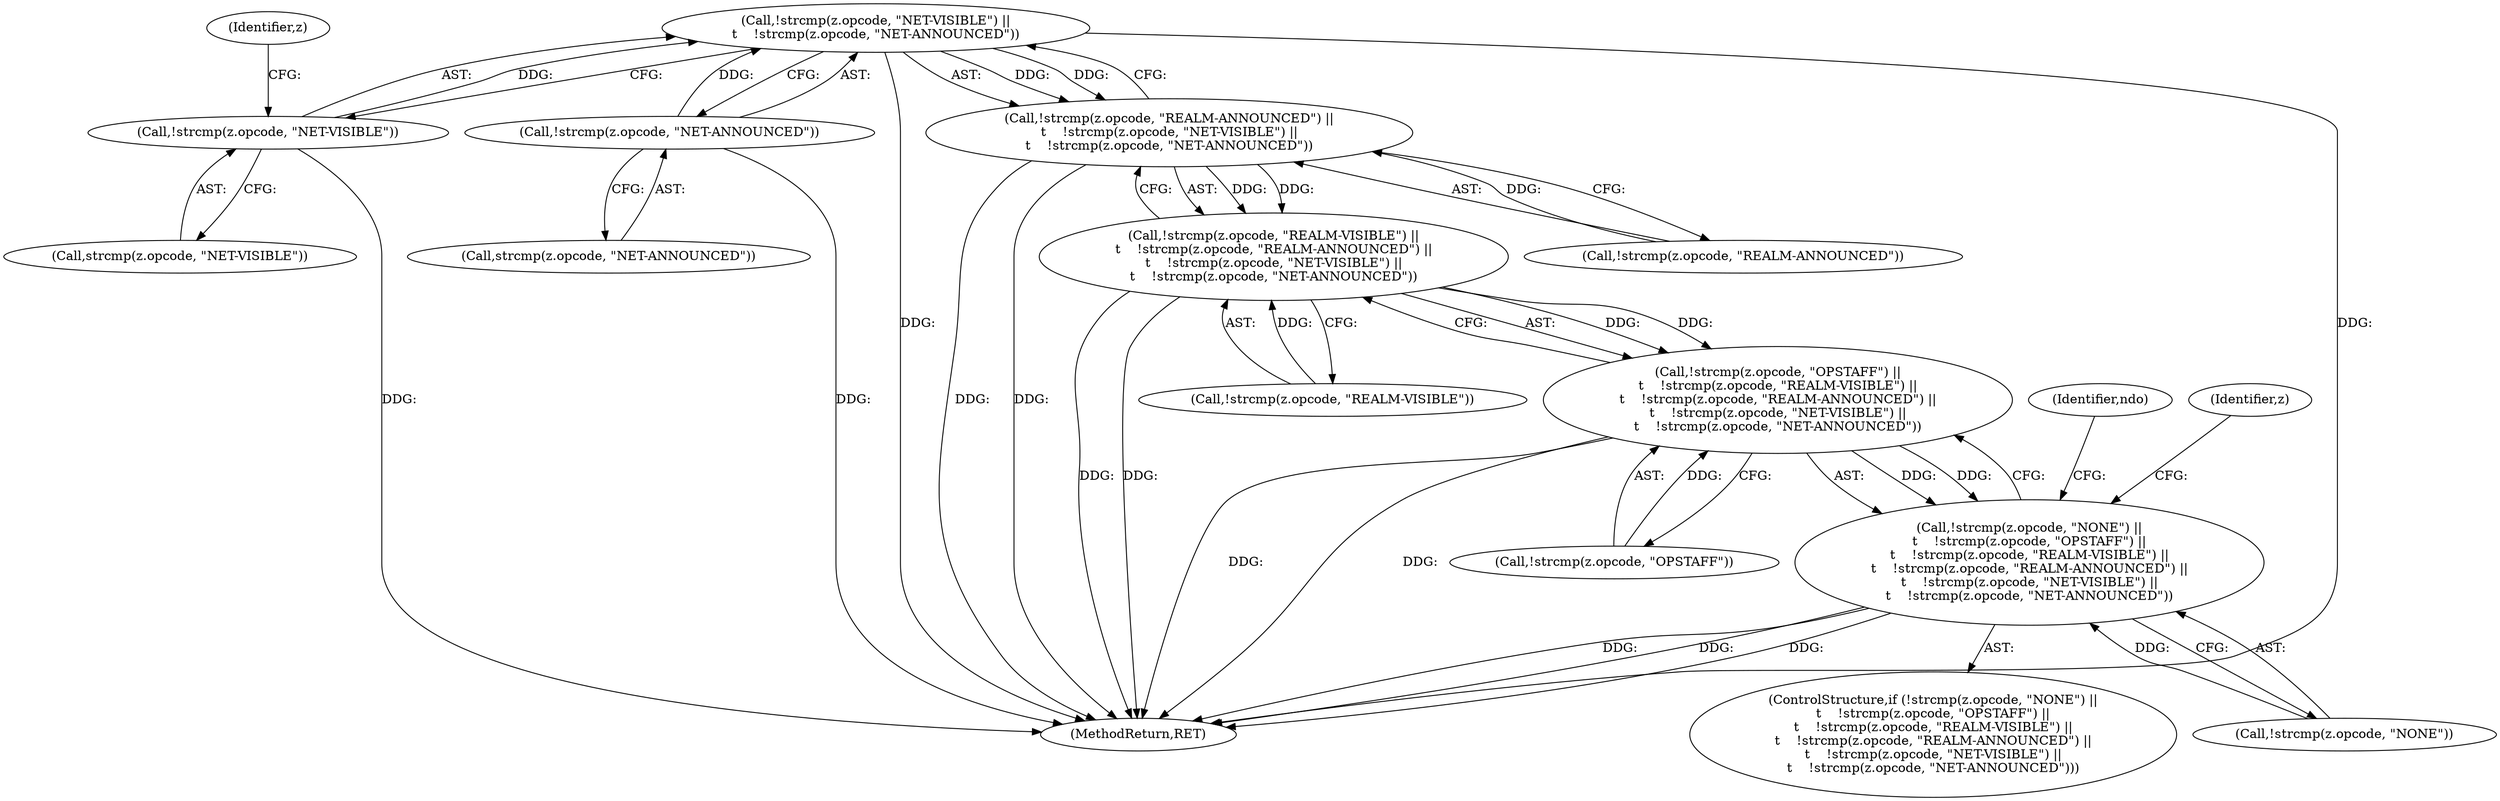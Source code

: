 digraph "0_tcpdump_d17507ffa3e9742199b02a66aa940e79ababfa30_0@API" {
"1000702" [label="(Call,!strcmp(z.opcode, \"NET-VISIBLE\") ||\n\t    !strcmp(z.opcode, \"NET-ANNOUNCED\"))"];
"1000703" [label="(Call,!strcmp(z.opcode, \"NET-VISIBLE\"))"];
"1000709" [label="(Call,!strcmp(z.opcode, \"NET-ANNOUNCED\"))"];
"1000695" [label="(Call,!strcmp(z.opcode, \"REALM-ANNOUNCED\") ||\n\t    !strcmp(z.opcode, \"NET-VISIBLE\") ||\n\t    !strcmp(z.opcode, \"NET-ANNOUNCED\"))"];
"1000688" [label="(Call,!strcmp(z.opcode, \"REALM-VISIBLE\") ||\n\t    !strcmp(z.opcode, \"REALM-ANNOUNCED\") ||\n\t    !strcmp(z.opcode, \"NET-VISIBLE\") ||\n\t    !strcmp(z.opcode, \"NET-ANNOUNCED\"))"];
"1000681" [label="(Call,!strcmp(z.opcode, \"OPSTAFF\") ||\n\t    !strcmp(z.opcode, \"REALM-VISIBLE\") ||\n\t    !strcmp(z.opcode, \"REALM-ANNOUNCED\") ||\n\t    !strcmp(z.opcode, \"NET-VISIBLE\") ||\n\t    !strcmp(z.opcode, \"NET-ANNOUNCED\"))"];
"1000674" [label="(Call,!strcmp(z.opcode, \"NONE\") ||\n\t    !strcmp(z.opcode, \"OPSTAFF\") ||\n\t    !strcmp(z.opcode, \"REALM-VISIBLE\") ||\n\t    !strcmp(z.opcode, \"REALM-ANNOUNCED\") ||\n\t    !strcmp(z.opcode, \"NET-VISIBLE\") ||\n\t    !strcmp(z.opcode, \"NET-ANNOUNCED\"))"];
"1000710" [label="(Call,strcmp(z.opcode, \"NET-ANNOUNCED\"))"];
"1000730" [label="(Identifier,z)"];
"1000688" [label="(Call,!strcmp(z.opcode, \"REALM-VISIBLE\") ||\n\t    !strcmp(z.opcode, \"REALM-ANNOUNCED\") ||\n\t    !strcmp(z.opcode, \"NET-VISIBLE\") ||\n\t    !strcmp(z.opcode, \"NET-ANNOUNCED\"))"];
"1000682" [label="(Call,!strcmp(z.opcode, \"OPSTAFF\"))"];
"1000718" [label="(Identifier,ndo)"];
"1000674" [label="(Call,!strcmp(z.opcode, \"NONE\") ||\n\t    !strcmp(z.opcode, \"OPSTAFF\") ||\n\t    !strcmp(z.opcode, \"REALM-VISIBLE\") ||\n\t    !strcmp(z.opcode, \"REALM-ANNOUNCED\") ||\n\t    !strcmp(z.opcode, \"NET-VISIBLE\") ||\n\t    !strcmp(z.opcode, \"NET-ANNOUNCED\"))"];
"1000681" [label="(Call,!strcmp(z.opcode, \"OPSTAFF\") ||\n\t    !strcmp(z.opcode, \"REALM-VISIBLE\") ||\n\t    !strcmp(z.opcode, \"REALM-ANNOUNCED\") ||\n\t    !strcmp(z.opcode, \"NET-VISIBLE\") ||\n\t    !strcmp(z.opcode, \"NET-ANNOUNCED\"))"];
"1000702" [label="(Call,!strcmp(z.opcode, \"NET-VISIBLE\") ||\n\t    !strcmp(z.opcode, \"NET-ANNOUNCED\"))"];
"1000696" [label="(Call,!strcmp(z.opcode, \"REALM-ANNOUNCED\"))"];
"1000703" [label="(Call,!strcmp(z.opcode, \"NET-VISIBLE\"))"];
"1000673" [label="(ControlStructure,if (!strcmp(z.opcode, \"NONE\") ||\n\t    !strcmp(z.opcode, \"OPSTAFF\") ||\n\t    !strcmp(z.opcode, \"REALM-VISIBLE\") ||\n\t    !strcmp(z.opcode, \"REALM-ANNOUNCED\") ||\n\t    !strcmp(z.opcode, \"NET-VISIBLE\") ||\n\t    !strcmp(z.opcode, \"NET-ANNOUNCED\")))"];
"1000704" [label="(Call,strcmp(z.opcode, \"NET-VISIBLE\"))"];
"1000709" [label="(Call,!strcmp(z.opcode, \"NET-ANNOUNCED\"))"];
"1000695" [label="(Call,!strcmp(z.opcode, \"REALM-ANNOUNCED\") ||\n\t    !strcmp(z.opcode, \"NET-VISIBLE\") ||\n\t    !strcmp(z.opcode, \"NET-ANNOUNCED\"))"];
"1000759" [label="(MethodReturn,RET)"];
"1000712" [label="(Identifier,z)"];
"1000675" [label="(Call,!strcmp(z.opcode, \"NONE\"))"];
"1000689" [label="(Call,!strcmp(z.opcode, \"REALM-VISIBLE\"))"];
"1000702" -> "1000695"  [label="AST: "];
"1000702" -> "1000703"  [label="CFG: "];
"1000702" -> "1000709"  [label="CFG: "];
"1000703" -> "1000702"  [label="AST: "];
"1000709" -> "1000702"  [label="AST: "];
"1000695" -> "1000702"  [label="CFG: "];
"1000702" -> "1000759"  [label="DDG: "];
"1000702" -> "1000759"  [label="DDG: "];
"1000702" -> "1000695"  [label="DDG: "];
"1000702" -> "1000695"  [label="DDG: "];
"1000703" -> "1000702"  [label="DDG: "];
"1000709" -> "1000702"  [label="DDG: "];
"1000703" -> "1000704"  [label="CFG: "];
"1000704" -> "1000703"  [label="AST: "];
"1000712" -> "1000703"  [label="CFG: "];
"1000703" -> "1000759"  [label="DDG: "];
"1000709" -> "1000710"  [label="CFG: "];
"1000710" -> "1000709"  [label="AST: "];
"1000709" -> "1000759"  [label="DDG: "];
"1000695" -> "1000688"  [label="AST: "];
"1000695" -> "1000696"  [label="CFG: "];
"1000696" -> "1000695"  [label="AST: "];
"1000688" -> "1000695"  [label="CFG: "];
"1000695" -> "1000759"  [label="DDG: "];
"1000695" -> "1000759"  [label="DDG: "];
"1000695" -> "1000688"  [label="DDG: "];
"1000695" -> "1000688"  [label="DDG: "];
"1000696" -> "1000695"  [label="DDG: "];
"1000688" -> "1000681"  [label="AST: "];
"1000688" -> "1000689"  [label="CFG: "];
"1000689" -> "1000688"  [label="AST: "];
"1000681" -> "1000688"  [label="CFG: "];
"1000688" -> "1000759"  [label="DDG: "];
"1000688" -> "1000759"  [label="DDG: "];
"1000688" -> "1000681"  [label="DDG: "];
"1000688" -> "1000681"  [label="DDG: "];
"1000689" -> "1000688"  [label="DDG: "];
"1000681" -> "1000674"  [label="AST: "];
"1000681" -> "1000682"  [label="CFG: "];
"1000682" -> "1000681"  [label="AST: "];
"1000674" -> "1000681"  [label="CFG: "];
"1000681" -> "1000759"  [label="DDG: "];
"1000681" -> "1000759"  [label="DDG: "];
"1000681" -> "1000674"  [label="DDG: "];
"1000681" -> "1000674"  [label="DDG: "];
"1000682" -> "1000681"  [label="DDG: "];
"1000674" -> "1000673"  [label="AST: "];
"1000674" -> "1000675"  [label="CFG: "];
"1000675" -> "1000674"  [label="AST: "];
"1000718" -> "1000674"  [label="CFG: "];
"1000730" -> "1000674"  [label="CFG: "];
"1000674" -> "1000759"  [label="DDG: "];
"1000674" -> "1000759"  [label="DDG: "];
"1000674" -> "1000759"  [label="DDG: "];
"1000675" -> "1000674"  [label="DDG: "];
}
